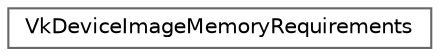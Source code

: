 digraph "类继承关系图"
{
 // LATEX_PDF_SIZE
  bgcolor="transparent";
  edge [fontname=Helvetica,fontsize=10,labelfontname=Helvetica,labelfontsize=10];
  node [fontname=Helvetica,fontsize=10,shape=box,height=0.2,width=0.4];
  rankdir="LR";
  Node0 [id="Node000000",label="VkDeviceImageMemoryRequirements",height=0.2,width=0.4,color="grey40", fillcolor="white", style="filled",URL="$struct_vk_device_image_memory_requirements.html",tooltip=" "];
}
